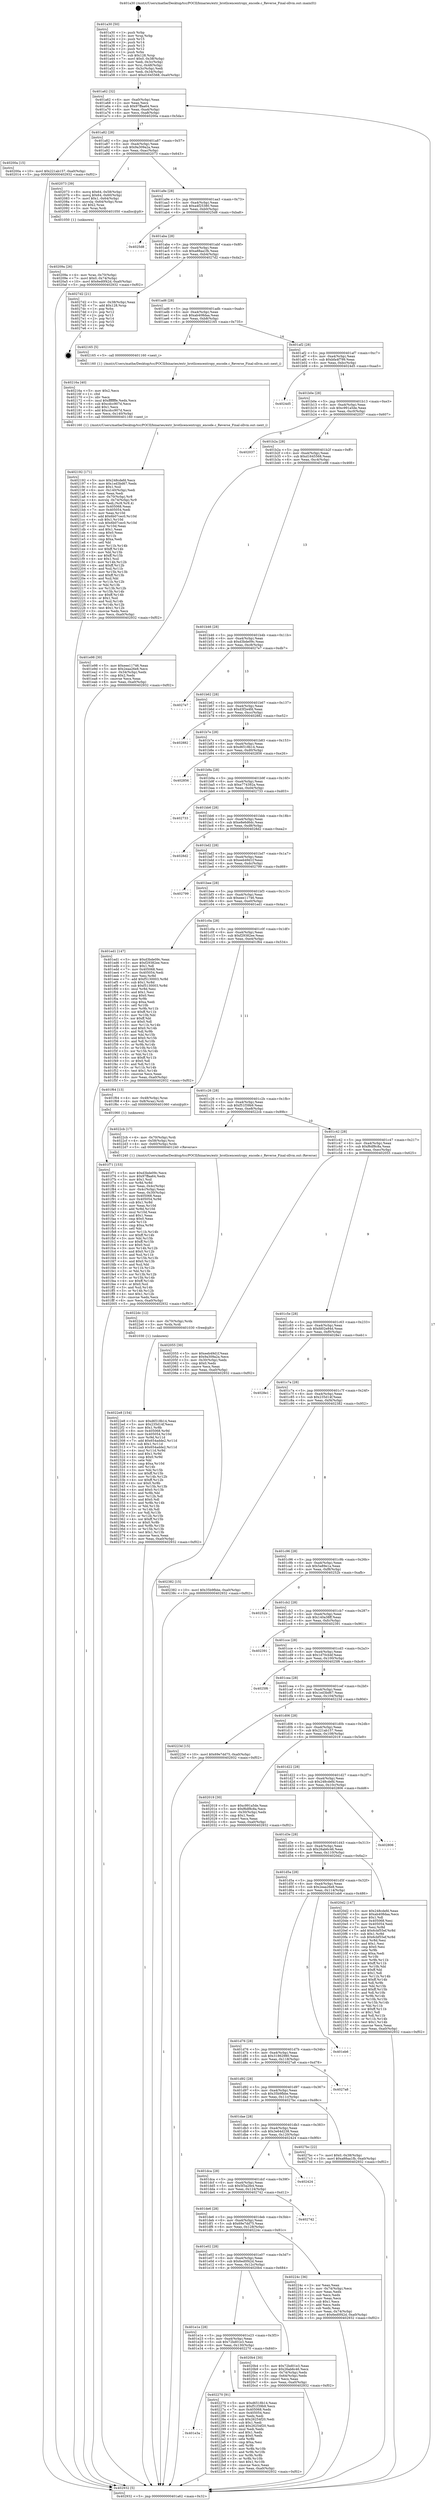 digraph "0x401a30" {
  label = "0x401a30 (/mnt/c/Users/mathe/Desktop/tcc/POCII/binaries/extr_brotlicencentropy_encode.c_Reverse_Final-ollvm.out::main(0))"
  labelloc = "t"
  node[shape=record]

  Entry [label="",width=0.3,height=0.3,shape=circle,fillcolor=black,style=filled]
  "0x401a62" [label="{
     0x401a62 [32]\l
     | [instrs]\l
     &nbsp;&nbsp;0x401a62 \<+6\>: mov -0xa0(%rbp),%eax\l
     &nbsp;&nbsp;0x401a68 \<+2\>: mov %eax,%ecx\l
     &nbsp;&nbsp;0x401a6a \<+6\>: sub $0x97ffaa64,%ecx\l
     &nbsp;&nbsp;0x401a70 \<+6\>: mov %eax,-0xa4(%rbp)\l
     &nbsp;&nbsp;0x401a76 \<+6\>: mov %ecx,-0xa8(%rbp)\l
     &nbsp;&nbsp;0x401a7c \<+6\>: je 000000000040200a \<main+0x5da\>\l
  }"]
  "0x40200a" [label="{
     0x40200a [15]\l
     | [instrs]\l
     &nbsp;&nbsp;0x40200a \<+10\>: movl $0x221ab157,-0xa0(%rbp)\l
     &nbsp;&nbsp;0x402014 \<+5\>: jmp 0000000000402932 \<main+0xf02\>\l
  }"]
  "0x401a82" [label="{
     0x401a82 [28]\l
     | [instrs]\l
     &nbsp;&nbsp;0x401a82 \<+5\>: jmp 0000000000401a87 \<main+0x57\>\l
     &nbsp;&nbsp;0x401a87 \<+6\>: mov -0xa4(%rbp),%eax\l
     &nbsp;&nbsp;0x401a8d \<+5\>: sub $0x9a309a2a,%eax\l
     &nbsp;&nbsp;0x401a92 \<+6\>: mov %eax,-0xac(%rbp)\l
     &nbsp;&nbsp;0x401a98 \<+6\>: je 0000000000402073 \<main+0x643\>\l
  }"]
  Exit [label="",width=0.3,height=0.3,shape=circle,fillcolor=black,style=filled,peripheries=2]
  "0x402073" [label="{
     0x402073 [39]\l
     | [instrs]\l
     &nbsp;&nbsp;0x402073 \<+8\>: movq $0x64,-0x58(%rbp)\l
     &nbsp;&nbsp;0x40207b \<+8\>: movq $0x64,-0x60(%rbp)\l
     &nbsp;&nbsp;0x402083 \<+7\>: movl $0x1,-0x64(%rbp)\l
     &nbsp;&nbsp;0x40208a \<+4\>: movslq -0x64(%rbp),%rax\l
     &nbsp;&nbsp;0x40208e \<+4\>: shl $0x2,%rax\l
     &nbsp;&nbsp;0x402092 \<+3\>: mov %rax,%rdi\l
     &nbsp;&nbsp;0x402095 \<+5\>: call 0000000000401050 \<malloc@plt\>\l
     | [calls]\l
     &nbsp;&nbsp;0x401050 \{1\} (unknown)\l
  }"]
  "0x401a9e" [label="{
     0x401a9e [28]\l
     | [instrs]\l
     &nbsp;&nbsp;0x401a9e \<+5\>: jmp 0000000000401aa3 \<main+0x73\>\l
     &nbsp;&nbsp;0x401aa3 \<+6\>: mov -0xa4(%rbp),%eax\l
     &nbsp;&nbsp;0x401aa9 \<+5\>: sub $0xa4f25380,%eax\l
     &nbsp;&nbsp;0x401aae \<+6\>: mov %eax,-0xb0(%rbp)\l
     &nbsp;&nbsp;0x401ab4 \<+6\>: je 00000000004025d8 \<main+0xba8\>\l
  }"]
  "0x4022e8" [label="{
     0x4022e8 [154]\l
     | [instrs]\l
     &nbsp;&nbsp;0x4022e8 \<+5\>: mov $0xd6518b14,%eax\l
     &nbsp;&nbsp;0x4022ed \<+5\>: mov $0x235d14f,%ecx\l
     &nbsp;&nbsp;0x4022f2 \<+3\>: mov $0x1,%r8b\l
     &nbsp;&nbsp;0x4022f5 \<+8\>: mov 0x405068,%r9d\l
     &nbsp;&nbsp;0x4022fd \<+8\>: mov 0x405054,%r10d\l
     &nbsp;&nbsp;0x402305 \<+3\>: mov %r9d,%r11d\l
     &nbsp;&nbsp;0x402308 \<+7\>: add $0x654adde2,%r11d\l
     &nbsp;&nbsp;0x40230f \<+4\>: sub $0x1,%r11d\l
     &nbsp;&nbsp;0x402313 \<+7\>: sub $0x654adde2,%r11d\l
     &nbsp;&nbsp;0x40231a \<+4\>: imul %r11d,%r9d\l
     &nbsp;&nbsp;0x40231e \<+4\>: and $0x1,%r9d\l
     &nbsp;&nbsp;0x402322 \<+4\>: cmp $0x0,%r9d\l
     &nbsp;&nbsp;0x402326 \<+3\>: sete %bl\l
     &nbsp;&nbsp;0x402329 \<+4\>: cmp $0xa,%r10d\l
     &nbsp;&nbsp;0x40232d \<+4\>: setl %r14b\l
     &nbsp;&nbsp;0x402331 \<+3\>: mov %bl,%r15b\l
     &nbsp;&nbsp;0x402334 \<+4\>: xor $0xff,%r15b\l
     &nbsp;&nbsp;0x402338 \<+3\>: mov %r14b,%r12b\l
     &nbsp;&nbsp;0x40233b \<+4\>: xor $0xff,%r12b\l
     &nbsp;&nbsp;0x40233f \<+4\>: xor $0x0,%r8b\l
     &nbsp;&nbsp;0x402343 \<+3\>: mov %r15b,%r13b\l
     &nbsp;&nbsp;0x402346 \<+4\>: and $0x0,%r13b\l
     &nbsp;&nbsp;0x40234a \<+3\>: and %r8b,%bl\l
     &nbsp;&nbsp;0x40234d \<+3\>: mov %r12b,%dl\l
     &nbsp;&nbsp;0x402350 \<+3\>: and $0x0,%dl\l
     &nbsp;&nbsp;0x402353 \<+3\>: and %r8b,%r14b\l
     &nbsp;&nbsp;0x402356 \<+3\>: or %bl,%r13b\l
     &nbsp;&nbsp;0x402359 \<+3\>: or %r14b,%dl\l
     &nbsp;&nbsp;0x40235c \<+3\>: xor %dl,%r13b\l
     &nbsp;&nbsp;0x40235f \<+3\>: or %r12b,%r15b\l
     &nbsp;&nbsp;0x402362 \<+4\>: xor $0xff,%r15b\l
     &nbsp;&nbsp;0x402366 \<+4\>: or $0x0,%r8b\l
     &nbsp;&nbsp;0x40236a \<+3\>: and %r8b,%r15b\l
     &nbsp;&nbsp;0x40236d \<+3\>: or %r15b,%r13b\l
     &nbsp;&nbsp;0x402370 \<+4\>: test $0x1,%r13b\l
     &nbsp;&nbsp;0x402374 \<+3\>: cmovne %ecx,%eax\l
     &nbsp;&nbsp;0x402377 \<+6\>: mov %eax,-0xa0(%rbp)\l
     &nbsp;&nbsp;0x40237d \<+5\>: jmp 0000000000402932 \<main+0xf02\>\l
  }"]
  "0x4025d8" [label="{
     0x4025d8\l
  }", style=dashed]
  "0x401aba" [label="{
     0x401aba [28]\l
     | [instrs]\l
     &nbsp;&nbsp;0x401aba \<+5\>: jmp 0000000000401abf \<main+0x8f\>\l
     &nbsp;&nbsp;0x401abf \<+6\>: mov -0xa4(%rbp),%eax\l
     &nbsp;&nbsp;0x401ac5 \<+5\>: sub $0xa88aa1fb,%eax\l
     &nbsp;&nbsp;0x401aca \<+6\>: mov %eax,-0xb4(%rbp)\l
     &nbsp;&nbsp;0x401ad0 \<+6\>: je 00000000004027d2 \<main+0xda2\>\l
  }"]
  "0x4022dc" [label="{
     0x4022dc [12]\l
     | [instrs]\l
     &nbsp;&nbsp;0x4022dc \<+4\>: mov -0x70(%rbp),%rdx\l
     &nbsp;&nbsp;0x4022e0 \<+3\>: mov %rdx,%rdi\l
     &nbsp;&nbsp;0x4022e3 \<+5\>: call 0000000000401030 \<free@plt\>\l
     | [calls]\l
     &nbsp;&nbsp;0x401030 \{1\} (unknown)\l
  }"]
  "0x4027d2" [label="{
     0x4027d2 [21]\l
     | [instrs]\l
     &nbsp;&nbsp;0x4027d2 \<+3\>: mov -0x38(%rbp),%eax\l
     &nbsp;&nbsp;0x4027d5 \<+7\>: add $0x128,%rsp\l
     &nbsp;&nbsp;0x4027dc \<+1\>: pop %rbx\l
     &nbsp;&nbsp;0x4027dd \<+2\>: pop %r12\l
     &nbsp;&nbsp;0x4027df \<+2\>: pop %r13\l
     &nbsp;&nbsp;0x4027e1 \<+2\>: pop %r14\l
     &nbsp;&nbsp;0x4027e3 \<+2\>: pop %r15\l
     &nbsp;&nbsp;0x4027e5 \<+1\>: pop %rbp\l
     &nbsp;&nbsp;0x4027e6 \<+1\>: ret\l
  }"]
  "0x401ad6" [label="{
     0x401ad6 [28]\l
     | [instrs]\l
     &nbsp;&nbsp;0x401ad6 \<+5\>: jmp 0000000000401adb \<main+0xab\>\l
     &nbsp;&nbsp;0x401adb \<+6\>: mov -0xa4(%rbp),%eax\l
     &nbsp;&nbsp;0x401ae1 \<+5\>: sub $0xab408daa,%eax\l
     &nbsp;&nbsp;0x401ae6 \<+6\>: mov %eax,-0xb8(%rbp)\l
     &nbsp;&nbsp;0x401aec \<+6\>: je 0000000000402165 \<main+0x735\>\l
  }"]
  "0x401e3a" [label="{
     0x401e3a\l
  }", style=dashed]
  "0x402165" [label="{
     0x402165 [5]\l
     | [instrs]\l
     &nbsp;&nbsp;0x402165 \<+5\>: call 0000000000401160 \<next_i\>\l
     | [calls]\l
     &nbsp;&nbsp;0x401160 \{1\} (/mnt/c/Users/mathe/Desktop/tcc/POCII/binaries/extr_brotlicencentropy_encode.c_Reverse_Final-ollvm.out::next_i)\l
  }"]
  "0x401af2" [label="{
     0x401af2 [28]\l
     | [instrs]\l
     &nbsp;&nbsp;0x401af2 \<+5\>: jmp 0000000000401af7 \<main+0xc7\>\l
     &nbsp;&nbsp;0x401af7 \<+6\>: mov -0xa4(%rbp),%eax\l
     &nbsp;&nbsp;0x401afd \<+5\>: sub $0xbfa4f799,%eax\l
     &nbsp;&nbsp;0x401b02 \<+6\>: mov %eax,-0xbc(%rbp)\l
     &nbsp;&nbsp;0x401b08 \<+6\>: je 00000000004024d5 \<main+0xaa5\>\l
  }"]
  "0x402270" [label="{
     0x402270 [91]\l
     | [instrs]\l
     &nbsp;&nbsp;0x402270 \<+5\>: mov $0xd6518b14,%eax\l
     &nbsp;&nbsp;0x402275 \<+5\>: mov $0xf51f39b9,%ecx\l
     &nbsp;&nbsp;0x40227a \<+7\>: mov 0x405068,%edx\l
     &nbsp;&nbsp;0x402281 \<+7\>: mov 0x405054,%esi\l
     &nbsp;&nbsp;0x402288 \<+2\>: mov %edx,%edi\l
     &nbsp;&nbsp;0x40228a \<+6\>: sub $0x26254f20,%edi\l
     &nbsp;&nbsp;0x402290 \<+3\>: sub $0x1,%edi\l
     &nbsp;&nbsp;0x402293 \<+6\>: add $0x26254f20,%edi\l
     &nbsp;&nbsp;0x402299 \<+3\>: imul %edi,%edx\l
     &nbsp;&nbsp;0x40229c \<+3\>: and $0x1,%edx\l
     &nbsp;&nbsp;0x40229f \<+3\>: cmp $0x0,%edx\l
     &nbsp;&nbsp;0x4022a2 \<+4\>: sete %r8b\l
     &nbsp;&nbsp;0x4022a6 \<+3\>: cmp $0xa,%esi\l
     &nbsp;&nbsp;0x4022a9 \<+4\>: setl %r9b\l
     &nbsp;&nbsp;0x4022ad \<+3\>: mov %r8b,%r10b\l
     &nbsp;&nbsp;0x4022b0 \<+3\>: and %r9b,%r10b\l
     &nbsp;&nbsp;0x4022b3 \<+3\>: xor %r9b,%r8b\l
     &nbsp;&nbsp;0x4022b6 \<+3\>: or %r8b,%r10b\l
     &nbsp;&nbsp;0x4022b9 \<+4\>: test $0x1,%r10b\l
     &nbsp;&nbsp;0x4022bd \<+3\>: cmovne %ecx,%eax\l
     &nbsp;&nbsp;0x4022c0 \<+6\>: mov %eax,-0xa0(%rbp)\l
     &nbsp;&nbsp;0x4022c6 \<+5\>: jmp 0000000000402932 \<main+0xf02\>\l
  }"]
  "0x4024d5" [label="{
     0x4024d5\l
  }", style=dashed]
  "0x401b0e" [label="{
     0x401b0e [28]\l
     | [instrs]\l
     &nbsp;&nbsp;0x401b0e \<+5\>: jmp 0000000000401b13 \<main+0xe3\>\l
     &nbsp;&nbsp;0x401b13 \<+6\>: mov -0xa4(%rbp),%eax\l
     &nbsp;&nbsp;0x401b19 \<+5\>: sub $0xc991a5de,%eax\l
     &nbsp;&nbsp;0x401b1e \<+6\>: mov %eax,-0xc0(%rbp)\l
     &nbsp;&nbsp;0x401b24 \<+6\>: je 0000000000402037 \<main+0x607\>\l
  }"]
  "0x402192" [label="{
     0x402192 [171]\l
     | [instrs]\l
     &nbsp;&nbsp;0x402192 \<+5\>: mov $0x248cdefd,%ecx\l
     &nbsp;&nbsp;0x402197 \<+5\>: mov $0x1ed3bd67,%edx\l
     &nbsp;&nbsp;0x40219c \<+3\>: mov $0x1,%sil\l
     &nbsp;&nbsp;0x40219f \<+6\>: mov -0x140(%rbp),%edi\l
     &nbsp;&nbsp;0x4021a5 \<+3\>: imul %eax,%edi\l
     &nbsp;&nbsp;0x4021a8 \<+4\>: mov -0x70(%rbp),%r8\l
     &nbsp;&nbsp;0x4021ac \<+4\>: movslq -0x74(%rbp),%r9\l
     &nbsp;&nbsp;0x4021b0 \<+4\>: mov %edi,(%r8,%r9,4)\l
     &nbsp;&nbsp;0x4021b4 \<+7\>: mov 0x405068,%eax\l
     &nbsp;&nbsp;0x4021bb \<+7\>: mov 0x405054,%edi\l
     &nbsp;&nbsp;0x4021c2 \<+3\>: mov %eax,%r10d\l
     &nbsp;&nbsp;0x4021c5 \<+7\>: add $0x6b07cec0,%r10d\l
     &nbsp;&nbsp;0x4021cc \<+4\>: sub $0x1,%r10d\l
     &nbsp;&nbsp;0x4021d0 \<+7\>: sub $0x6b07cec0,%r10d\l
     &nbsp;&nbsp;0x4021d7 \<+4\>: imul %r10d,%eax\l
     &nbsp;&nbsp;0x4021db \<+3\>: and $0x1,%eax\l
     &nbsp;&nbsp;0x4021de \<+3\>: cmp $0x0,%eax\l
     &nbsp;&nbsp;0x4021e1 \<+4\>: sete %r11b\l
     &nbsp;&nbsp;0x4021e5 \<+3\>: cmp $0xa,%edi\l
     &nbsp;&nbsp;0x4021e8 \<+3\>: setl %bl\l
     &nbsp;&nbsp;0x4021eb \<+3\>: mov %r11b,%r14b\l
     &nbsp;&nbsp;0x4021ee \<+4\>: xor $0xff,%r14b\l
     &nbsp;&nbsp;0x4021f2 \<+3\>: mov %bl,%r15b\l
     &nbsp;&nbsp;0x4021f5 \<+4\>: xor $0xff,%r15b\l
     &nbsp;&nbsp;0x4021f9 \<+4\>: xor $0x1,%sil\l
     &nbsp;&nbsp;0x4021fd \<+3\>: mov %r14b,%r12b\l
     &nbsp;&nbsp;0x402200 \<+4\>: and $0xff,%r12b\l
     &nbsp;&nbsp;0x402204 \<+3\>: and %sil,%r11b\l
     &nbsp;&nbsp;0x402207 \<+3\>: mov %r15b,%r13b\l
     &nbsp;&nbsp;0x40220a \<+4\>: and $0xff,%r13b\l
     &nbsp;&nbsp;0x40220e \<+3\>: and %sil,%bl\l
     &nbsp;&nbsp;0x402211 \<+3\>: or %r11b,%r12b\l
     &nbsp;&nbsp;0x402214 \<+3\>: or %bl,%r13b\l
     &nbsp;&nbsp;0x402217 \<+3\>: xor %r13b,%r12b\l
     &nbsp;&nbsp;0x40221a \<+3\>: or %r15b,%r14b\l
     &nbsp;&nbsp;0x40221d \<+4\>: xor $0xff,%r14b\l
     &nbsp;&nbsp;0x402221 \<+4\>: or $0x1,%sil\l
     &nbsp;&nbsp;0x402225 \<+3\>: and %sil,%r14b\l
     &nbsp;&nbsp;0x402228 \<+3\>: or %r14b,%r12b\l
     &nbsp;&nbsp;0x40222b \<+4\>: test $0x1,%r12b\l
     &nbsp;&nbsp;0x40222f \<+3\>: cmovne %edx,%ecx\l
     &nbsp;&nbsp;0x402232 \<+6\>: mov %ecx,-0xa0(%rbp)\l
     &nbsp;&nbsp;0x402238 \<+5\>: jmp 0000000000402932 \<main+0xf02\>\l
  }"]
  "0x402037" [label="{
     0x402037\l
  }", style=dashed]
  "0x401b2a" [label="{
     0x401b2a [28]\l
     | [instrs]\l
     &nbsp;&nbsp;0x401b2a \<+5\>: jmp 0000000000401b2f \<main+0xff\>\l
     &nbsp;&nbsp;0x401b2f \<+6\>: mov -0xa4(%rbp),%eax\l
     &nbsp;&nbsp;0x401b35 \<+5\>: sub $0xd1645568,%eax\l
     &nbsp;&nbsp;0x401b3a \<+6\>: mov %eax,-0xc4(%rbp)\l
     &nbsp;&nbsp;0x401b40 \<+6\>: je 0000000000401e98 \<main+0x468\>\l
  }"]
  "0x40216a" [label="{
     0x40216a [40]\l
     | [instrs]\l
     &nbsp;&nbsp;0x40216a \<+5\>: mov $0x2,%ecx\l
     &nbsp;&nbsp;0x40216f \<+1\>: cltd\l
     &nbsp;&nbsp;0x402170 \<+2\>: idiv %ecx\l
     &nbsp;&nbsp;0x402172 \<+6\>: imul $0xfffffffe,%edx,%ecx\l
     &nbsp;&nbsp;0x402178 \<+6\>: sub $0xcdcc907d,%ecx\l
     &nbsp;&nbsp;0x40217e \<+3\>: add $0x1,%ecx\l
     &nbsp;&nbsp;0x402181 \<+6\>: add $0xcdcc907d,%ecx\l
     &nbsp;&nbsp;0x402187 \<+6\>: mov %ecx,-0x140(%rbp)\l
     &nbsp;&nbsp;0x40218d \<+5\>: call 0000000000401160 \<next_i\>\l
     | [calls]\l
     &nbsp;&nbsp;0x401160 \{1\} (/mnt/c/Users/mathe/Desktop/tcc/POCII/binaries/extr_brotlicencentropy_encode.c_Reverse_Final-ollvm.out::next_i)\l
  }"]
  "0x401e98" [label="{
     0x401e98 [30]\l
     | [instrs]\l
     &nbsp;&nbsp;0x401e98 \<+5\>: mov $0xeee11746,%eax\l
     &nbsp;&nbsp;0x401e9d \<+5\>: mov $0x2eaa26e8,%ecx\l
     &nbsp;&nbsp;0x401ea2 \<+3\>: mov -0x34(%rbp),%edx\l
     &nbsp;&nbsp;0x401ea5 \<+3\>: cmp $0x2,%edx\l
     &nbsp;&nbsp;0x401ea8 \<+3\>: cmovne %ecx,%eax\l
     &nbsp;&nbsp;0x401eab \<+6\>: mov %eax,-0xa0(%rbp)\l
     &nbsp;&nbsp;0x401eb1 \<+5\>: jmp 0000000000402932 \<main+0xf02\>\l
  }"]
  "0x401b46" [label="{
     0x401b46 [28]\l
     | [instrs]\l
     &nbsp;&nbsp;0x401b46 \<+5\>: jmp 0000000000401b4b \<main+0x11b\>\l
     &nbsp;&nbsp;0x401b4b \<+6\>: mov -0xa4(%rbp),%eax\l
     &nbsp;&nbsp;0x401b51 \<+5\>: sub $0xd3bde09c,%eax\l
     &nbsp;&nbsp;0x401b56 \<+6\>: mov %eax,-0xc8(%rbp)\l
     &nbsp;&nbsp;0x401b5c \<+6\>: je 00000000004027e7 \<main+0xdb7\>\l
  }"]
  "0x402932" [label="{
     0x402932 [5]\l
     | [instrs]\l
     &nbsp;&nbsp;0x402932 \<+5\>: jmp 0000000000401a62 \<main+0x32\>\l
  }"]
  "0x401a30" [label="{
     0x401a30 [50]\l
     | [instrs]\l
     &nbsp;&nbsp;0x401a30 \<+1\>: push %rbp\l
     &nbsp;&nbsp;0x401a31 \<+3\>: mov %rsp,%rbp\l
     &nbsp;&nbsp;0x401a34 \<+2\>: push %r15\l
     &nbsp;&nbsp;0x401a36 \<+2\>: push %r14\l
     &nbsp;&nbsp;0x401a38 \<+2\>: push %r13\l
     &nbsp;&nbsp;0x401a3a \<+2\>: push %r12\l
     &nbsp;&nbsp;0x401a3c \<+1\>: push %rbx\l
     &nbsp;&nbsp;0x401a3d \<+7\>: sub $0x128,%rsp\l
     &nbsp;&nbsp;0x401a44 \<+7\>: movl $0x0,-0x38(%rbp)\l
     &nbsp;&nbsp;0x401a4b \<+3\>: mov %edi,-0x3c(%rbp)\l
     &nbsp;&nbsp;0x401a4e \<+4\>: mov %rsi,-0x48(%rbp)\l
     &nbsp;&nbsp;0x401a52 \<+3\>: mov -0x3c(%rbp),%edi\l
     &nbsp;&nbsp;0x401a55 \<+3\>: mov %edi,-0x34(%rbp)\l
     &nbsp;&nbsp;0x401a58 \<+10\>: movl $0xd1645568,-0xa0(%rbp)\l
  }"]
  "0x401e1e" [label="{
     0x401e1e [28]\l
     | [instrs]\l
     &nbsp;&nbsp;0x401e1e \<+5\>: jmp 0000000000401e23 \<main+0x3f3\>\l
     &nbsp;&nbsp;0x401e23 \<+6\>: mov -0xa4(%rbp),%eax\l
     &nbsp;&nbsp;0x401e29 \<+5\>: sub $0x72bd01e3,%eax\l
     &nbsp;&nbsp;0x401e2e \<+6\>: mov %eax,-0x130(%rbp)\l
     &nbsp;&nbsp;0x401e34 \<+6\>: je 0000000000402270 \<main+0x840\>\l
  }"]
  "0x4027e7" [label="{
     0x4027e7\l
  }", style=dashed]
  "0x401b62" [label="{
     0x401b62 [28]\l
     | [instrs]\l
     &nbsp;&nbsp;0x401b62 \<+5\>: jmp 0000000000401b67 \<main+0x137\>\l
     &nbsp;&nbsp;0x401b67 \<+6\>: mov -0xa4(%rbp),%eax\l
     &nbsp;&nbsp;0x401b6d \<+5\>: sub $0xd3f2e4fd,%eax\l
     &nbsp;&nbsp;0x401b72 \<+6\>: mov %eax,-0xcc(%rbp)\l
     &nbsp;&nbsp;0x401b78 \<+6\>: je 0000000000402882 \<main+0xe52\>\l
  }"]
  "0x4020b4" [label="{
     0x4020b4 [30]\l
     | [instrs]\l
     &nbsp;&nbsp;0x4020b4 \<+5\>: mov $0x72bd01e3,%eax\l
     &nbsp;&nbsp;0x4020b9 \<+5\>: mov $0x26ab6c46,%ecx\l
     &nbsp;&nbsp;0x4020be \<+3\>: mov -0x74(%rbp),%edx\l
     &nbsp;&nbsp;0x4020c1 \<+3\>: cmp -0x64(%rbp),%edx\l
     &nbsp;&nbsp;0x4020c4 \<+3\>: cmovl %ecx,%eax\l
     &nbsp;&nbsp;0x4020c7 \<+6\>: mov %eax,-0xa0(%rbp)\l
     &nbsp;&nbsp;0x4020cd \<+5\>: jmp 0000000000402932 \<main+0xf02\>\l
  }"]
  "0x402882" [label="{
     0x402882\l
  }", style=dashed]
  "0x401b7e" [label="{
     0x401b7e [28]\l
     | [instrs]\l
     &nbsp;&nbsp;0x401b7e \<+5\>: jmp 0000000000401b83 \<main+0x153\>\l
     &nbsp;&nbsp;0x401b83 \<+6\>: mov -0xa4(%rbp),%eax\l
     &nbsp;&nbsp;0x401b89 \<+5\>: sub $0xd6518b14,%eax\l
     &nbsp;&nbsp;0x401b8e \<+6\>: mov %eax,-0xd0(%rbp)\l
     &nbsp;&nbsp;0x401b94 \<+6\>: je 0000000000402856 \<main+0xe26\>\l
  }"]
  "0x401e02" [label="{
     0x401e02 [28]\l
     | [instrs]\l
     &nbsp;&nbsp;0x401e02 \<+5\>: jmp 0000000000401e07 \<main+0x3d7\>\l
     &nbsp;&nbsp;0x401e07 \<+6\>: mov -0xa4(%rbp),%eax\l
     &nbsp;&nbsp;0x401e0d \<+5\>: sub $0x6ed0f42d,%eax\l
     &nbsp;&nbsp;0x401e12 \<+6\>: mov %eax,-0x12c(%rbp)\l
     &nbsp;&nbsp;0x401e18 \<+6\>: je 00000000004020b4 \<main+0x684\>\l
  }"]
  "0x402856" [label="{
     0x402856\l
  }", style=dashed]
  "0x401b9a" [label="{
     0x401b9a [28]\l
     | [instrs]\l
     &nbsp;&nbsp;0x401b9a \<+5\>: jmp 0000000000401b9f \<main+0x16f\>\l
     &nbsp;&nbsp;0x401b9f \<+6\>: mov -0xa4(%rbp),%eax\l
     &nbsp;&nbsp;0x401ba5 \<+5\>: sub $0xe774392a,%eax\l
     &nbsp;&nbsp;0x401baa \<+6\>: mov %eax,-0xd4(%rbp)\l
     &nbsp;&nbsp;0x401bb0 \<+6\>: je 0000000000402733 \<main+0xd03\>\l
  }"]
  "0x40224c" [label="{
     0x40224c [36]\l
     | [instrs]\l
     &nbsp;&nbsp;0x40224c \<+2\>: xor %eax,%eax\l
     &nbsp;&nbsp;0x40224e \<+3\>: mov -0x74(%rbp),%ecx\l
     &nbsp;&nbsp;0x402251 \<+2\>: mov %eax,%edx\l
     &nbsp;&nbsp;0x402253 \<+2\>: sub %ecx,%edx\l
     &nbsp;&nbsp;0x402255 \<+2\>: mov %eax,%ecx\l
     &nbsp;&nbsp;0x402257 \<+3\>: sub $0x1,%ecx\l
     &nbsp;&nbsp;0x40225a \<+2\>: add %ecx,%edx\l
     &nbsp;&nbsp;0x40225c \<+2\>: sub %edx,%eax\l
     &nbsp;&nbsp;0x40225e \<+3\>: mov %eax,-0x74(%rbp)\l
     &nbsp;&nbsp;0x402261 \<+10\>: movl $0x6ed0f42d,-0xa0(%rbp)\l
     &nbsp;&nbsp;0x40226b \<+5\>: jmp 0000000000402932 \<main+0xf02\>\l
  }"]
  "0x402733" [label="{
     0x402733\l
  }", style=dashed]
  "0x401bb6" [label="{
     0x401bb6 [28]\l
     | [instrs]\l
     &nbsp;&nbsp;0x401bb6 \<+5\>: jmp 0000000000401bbb \<main+0x18b\>\l
     &nbsp;&nbsp;0x401bbb \<+6\>: mov -0xa4(%rbp),%eax\l
     &nbsp;&nbsp;0x401bc1 \<+5\>: sub $0xe8e6d6dc,%eax\l
     &nbsp;&nbsp;0x401bc6 \<+6\>: mov %eax,-0xd8(%rbp)\l
     &nbsp;&nbsp;0x401bcc \<+6\>: je 00000000004028d2 \<main+0xea2\>\l
  }"]
  "0x401de6" [label="{
     0x401de6 [28]\l
     | [instrs]\l
     &nbsp;&nbsp;0x401de6 \<+5\>: jmp 0000000000401deb \<main+0x3bb\>\l
     &nbsp;&nbsp;0x401deb \<+6\>: mov -0xa4(%rbp),%eax\l
     &nbsp;&nbsp;0x401df1 \<+5\>: sub $0x69e7dd75,%eax\l
     &nbsp;&nbsp;0x401df6 \<+6\>: mov %eax,-0x128(%rbp)\l
     &nbsp;&nbsp;0x401dfc \<+6\>: je 000000000040224c \<main+0x81c\>\l
  }"]
  "0x4028d2" [label="{
     0x4028d2\l
  }", style=dashed]
  "0x401bd2" [label="{
     0x401bd2 [28]\l
     | [instrs]\l
     &nbsp;&nbsp;0x401bd2 \<+5\>: jmp 0000000000401bd7 \<main+0x1a7\>\l
     &nbsp;&nbsp;0x401bd7 \<+6\>: mov -0xa4(%rbp),%eax\l
     &nbsp;&nbsp;0x401bdd \<+5\>: sub $0xeeb49d1f,%eax\l
     &nbsp;&nbsp;0x401be2 \<+6\>: mov %eax,-0xdc(%rbp)\l
     &nbsp;&nbsp;0x401be8 \<+6\>: je 0000000000402799 \<main+0xd69\>\l
  }"]
  "0x402742" [label="{
     0x402742\l
  }", style=dashed]
  "0x402799" [label="{
     0x402799\l
  }", style=dashed]
  "0x401bee" [label="{
     0x401bee [28]\l
     | [instrs]\l
     &nbsp;&nbsp;0x401bee \<+5\>: jmp 0000000000401bf3 \<main+0x1c3\>\l
     &nbsp;&nbsp;0x401bf3 \<+6\>: mov -0xa4(%rbp),%eax\l
     &nbsp;&nbsp;0x401bf9 \<+5\>: sub $0xeee11746,%eax\l
     &nbsp;&nbsp;0x401bfe \<+6\>: mov %eax,-0xe0(%rbp)\l
     &nbsp;&nbsp;0x401c04 \<+6\>: je 0000000000401ed1 \<main+0x4a1\>\l
  }"]
  "0x401dca" [label="{
     0x401dca [28]\l
     | [instrs]\l
     &nbsp;&nbsp;0x401dca \<+5\>: jmp 0000000000401dcf \<main+0x39f\>\l
     &nbsp;&nbsp;0x401dcf \<+6\>: mov -0xa4(%rbp),%eax\l
     &nbsp;&nbsp;0x401dd5 \<+5\>: sub $0x5f3a2fe4,%eax\l
     &nbsp;&nbsp;0x401dda \<+6\>: mov %eax,-0x124(%rbp)\l
     &nbsp;&nbsp;0x401de0 \<+6\>: je 0000000000402742 \<main+0xd12\>\l
  }"]
  "0x401ed1" [label="{
     0x401ed1 [147]\l
     | [instrs]\l
     &nbsp;&nbsp;0x401ed1 \<+5\>: mov $0xd3bde09c,%eax\l
     &nbsp;&nbsp;0x401ed6 \<+5\>: mov $0xf29382ee,%ecx\l
     &nbsp;&nbsp;0x401edb \<+2\>: mov $0x1,%dl\l
     &nbsp;&nbsp;0x401edd \<+7\>: mov 0x405068,%esi\l
     &nbsp;&nbsp;0x401ee4 \<+7\>: mov 0x405054,%edi\l
     &nbsp;&nbsp;0x401eeb \<+3\>: mov %esi,%r8d\l
     &nbsp;&nbsp;0x401eee \<+7\>: add $0xf5130003,%r8d\l
     &nbsp;&nbsp;0x401ef5 \<+4\>: sub $0x1,%r8d\l
     &nbsp;&nbsp;0x401ef9 \<+7\>: sub $0xf5130003,%r8d\l
     &nbsp;&nbsp;0x401f00 \<+4\>: imul %r8d,%esi\l
     &nbsp;&nbsp;0x401f04 \<+3\>: and $0x1,%esi\l
     &nbsp;&nbsp;0x401f07 \<+3\>: cmp $0x0,%esi\l
     &nbsp;&nbsp;0x401f0a \<+4\>: sete %r9b\l
     &nbsp;&nbsp;0x401f0e \<+3\>: cmp $0xa,%edi\l
     &nbsp;&nbsp;0x401f11 \<+4\>: setl %r10b\l
     &nbsp;&nbsp;0x401f15 \<+3\>: mov %r9b,%r11b\l
     &nbsp;&nbsp;0x401f18 \<+4\>: xor $0xff,%r11b\l
     &nbsp;&nbsp;0x401f1c \<+3\>: mov %r10b,%bl\l
     &nbsp;&nbsp;0x401f1f \<+3\>: xor $0xff,%bl\l
     &nbsp;&nbsp;0x401f22 \<+3\>: xor $0x0,%dl\l
     &nbsp;&nbsp;0x401f25 \<+3\>: mov %r11b,%r14b\l
     &nbsp;&nbsp;0x401f28 \<+4\>: and $0x0,%r14b\l
     &nbsp;&nbsp;0x401f2c \<+3\>: and %dl,%r9b\l
     &nbsp;&nbsp;0x401f2f \<+3\>: mov %bl,%r15b\l
     &nbsp;&nbsp;0x401f32 \<+4\>: and $0x0,%r15b\l
     &nbsp;&nbsp;0x401f36 \<+3\>: and %dl,%r10b\l
     &nbsp;&nbsp;0x401f39 \<+3\>: or %r9b,%r14b\l
     &nbsp;&nbsp;0x401f3c \<+3\>: or %r10b,%r15b\l
     &nbsp;&nbsp;0x401f3f \<+3\>: xor %r15b,%r14b\l
     &nbsp;&nbsp;0x401f42 \<+3\>: or %bl,%r11b\l
     &nbsp;&nbsp;0x401f45 \<+4\>: xor $0xff,%r11b\l
     &nbsp;&nbsp;0x401f49 \<+3\>: or $0x0,%dl\l
     &nbsp;&nbsp;0x401f4c \<+3\>: and %dl,%r11b\l
     &nbsp;&nbsp;0x401f4f \<+3\>: or %r11b,%r14b\l
     &nbsp;&nbsp;0x401f52 \<+4\>: test $0x1,%r14b\l
     &nbsp;&nbsp;0x401f56 \<+3\>: cmovne %ecx,%eax\l
     &nbsp;&nbsp;0x401f59 \<+6\>: mov %eax,-0xa0(%rbp)\l
     &nbsp;&nbsp;0x401f5f \<+5\>: jmp 0000000000402932 \<main+0xf02\>\l
  }"]
  "0x401c0a" [label="{
     0x401c0a [28]\l
     | [instrs]\l
     &nbsp;&nbsp;0x401c0a \<+5\>: jmp 0000000000401c0f \<main+0x1df\>\l
     &nbsp;&nbsp;0x401c0f \<+6\>: mov -0xa4(%rbp),%eax\l
     &nbsp;&nbsp;0x401c15 \<+5\>: sub $0xf29382ee,%eax\l
     &nbsp;&nbsp;0x401c1a \<+6\>: mov %eax,-0xe4(%rbp)\l
     &nbsp;&nbsp;0x401c20 \<+6\>: je 0000000000401f64 \<main+0x534\>\l
  }"]
  "0x402424" [label="{
     0x402424\l
  }", style=dashed]
  "0x401f64" [label="{
     0x401f64 [13]\l
     | [instrs]\l
     &nbsp;&nbsp;0x401f64 \<+4\>: mov -0x48(%rbp),%rax\l
     &nbsp;&nbsp;0x401f68 \<+4\>: mov 0x8(%rax),%rdi\l
     &nbsp;&nbsp;0x401f6c \<+5\>: call 0000000000401060 \<atoi@plt\>\l
     | [calls]\l
     &nbsp;&nbsp;0x401060 \{1\} (unknown)\l
  }"]
  "0x401c26" [label="{
     0x401c26 [28]\l
     | [instrs]\l
     &nbsp;&nbsp;0x401c26 \<+5\>: jmp 0000000000401c2b \<main+0x1fb\>\l
     &nbsp;&nbsp;0x401c2b \<+6\>: mov -0xa4(%rbp),%eax\l
     &nbsp;&nbsp;0x401c31 \<+5\>: sub $0xf51f39b9,%eax\l
     &nbsp;&nbsp;0x401c36 \<+6\>: mov %eax,-0xe8(%rbp)\l
     &nbsp;&nbsp;0x401c3c \<+6\>: je 00000000004022cb \<main+0x89b\>\l
  }"]
  "0x401f71" [label="{
     0x401f71 [153]\l
     | [instrs]\l
     &nbsp;&nbsp;0x401f71 \<+5\>: mov $0xd3bde09c,%ecx\l
     &nbsp;&nbsp;0x401f76 \<+5\>: mov $0x97ffaa64,%edx\l
     &nbsp;&nbsp;0x401f7b \<+3\>: mov $0x1,%sil\l
     &nbsp;&nbsp;0x401f7e \<+3\>: xor %r8d,%r8d\l
     &nbsp;&nbsp;0x401f81 \<+3\>: mov %eax,-0x4c(%rbp)\l
     &nbsp;&nbsp;0x401f84 \<+3\>: mov -0x4c(%rbp),%eax\l
     &nbsp;&nbsp;0x401f87 \<+3\>: mov %eax,-0x30(%rbp)\l
     &nbsp;&nbsp;0x401f8a \<+7\>: mov 0x405068,%eax\l
     &nbsp;&nbsp;0x401f91 \<+8\>: mov 0x405054,%r9d\l
     &nbsp;&nbsp;0x401f99 \<+4\>: sub $0x1,%r8d\l
     &nbsp;&nbsp;0x401f9d \<+3\>: mov %eax,%r10d\l
     &nbsp;&nbsp;0x401fa0 \<+3\>: add %r8d,%r10d\l
     &nbsp;&nbsp;0x401fa3 \<+4\>: imul %r10d,%eax\l
     &nbsp;&nbsp;0x401fa7 \<+3\>: and $0x1,%eax\l
     &nbsp;&nbsp;0x401faa \<+3\>: cmp $0x0,%eax\l
     &nbsp;&nbsp;0x401fad \<+4\>: sete %r11b\l
     &nbsp;&nbsp;0x401fb1 \<+4\>: cmp $0xa,%r9d\l
     &nbsp;&nbsp;0x401fb5 \<+3\>: setl %bl\l
     &nbsp;&nbsp;0x401fb8 \<+3\>: mov %r11b,%r14b\l
     &nbsp;&nbsp;0x401fbb \<+4\>: xor $0xff,%r14b\l
     &nbsp;&nbsp;0x401fbf \<+3\>: mov %bl,%r15b\l
     &nbsp;&nbsp;0x401fc2 \<+4\>: xor $0xff,%r15b\l
     &nbsp;&nbsp;0x401fc6 \<+4\>: xor $0x0,%sil\l
     &nbsp;&nbsp;0x401fca \<+3\>: mov %r14b,%r12b\l
     &nbsp;&nbsp;0x401fcd \<+4\>: and $0x0,%r12b\l
     &nbsp;&nbsp;0x401fd1 \<+3\>: and %sil,%r11b\l
     &nbsp;&nbsp;0x401fd4 \<+3\>: mov %r15b,%r13b\l
     &nbsp;&nbsp;0x401fd7 \<+4\>: and $0x0,%r13b\l
     &nbsp;&nbsp;0x401fdb \<+3\>: and %sil,%bl\l
     &nbsp;&nbsp;0x401fde \<+3\>: or %r11b,%r12b\l
     &nbsp;&nbsp;0x401fe1 \<+3\>: or %bl,%r13b\l
     &nbsp;&nbsp;0x401fe4 \<+3\>: xor %r13b,%r12b\l
     &nbsp;&nbsp;0x401fe7 \<+3\>: or %r15b,%r14b\l
     &nbsp;&nbsp;0x401fea \<+4\>: xor $0xff,%r14b\l
     &nbsp;&nbsp;0x401fee \<+4\>: or $0x0,%sil\l
     &nbsp;&nbsp;0x401ff2 \<+3\>: and %sil,%r14b\l
     &nbsp;&nbsp;0x401ff5 \<+3\>: or %r14b,%r12b\l
     &nbsp;&nbsp;0x401ff8 \<+4\>: test $0x1,%r12b\l
     &nbsp;&nbsp;0x401ffc \<+3\>: cmovne %edx,%ecx\l
     &nbsp;&nbsp;0x401fff \<+6\>: mov %ecx,-0xa0(%rbp)\l
     &nbsp;&nbsp;0x402005 \<+5\>: jmp 0000000000402932 \<main+0xf02\>\l
  }"]
  "0x401dae" [label="{
     0x401dae [28]\l
     | [instrs]\l
     &nbsp;&nbsp;0x401dae \<+5\>: jmp 0000000000401db3 \<main+0x383\>\l
     &nbsp;&nbsp;0x401db3 \<+6\>: mov -0xa4(%rbp),%eax\l
     &nbsp;&nbsp;0x401db9 \<+5\>: sub $0x3e64d238,%eax\l
     &nbsp;&nbsp;0x401dbe \<+6\>: mov %eax,-0x120(%rbp)\l
     &nbsp;&nbsp;0x401dc4 \<+6\>: je 0000000000402424 \<main+0x9f4\>\l
  }"]
  "0x4022cb" [label="{
     0x4022cb [17]\l
     | [instrs]\l
     &nbsp;&nbsp;0x4022cb \<+4\>: mov -0x70(%rbp),%rdi\l
     &nbsp;&nbsp;0x4022cf \<+4\>: mov -0x58(%rbp),%rsi\l
     &nbsp;&nbsp;0x4022d3 \<+4\>: mov -0x60(%rbp),%rdx\l
     &nbsp;&nbsp;0x4022d7 \<+5\>: call 0000000000401240 \<Reverse\>\l
     | [calls]\l
     &nbsp;&nbsp;0x401240 \{1\} (/mnt/c/Users/mathe/Desktop/tcc/POCII/binaries/extr_brotlicencentropy_encode.c_Reverse_Final-ollvm.out::Reverse)\l
  }"]
  "0x401c42" [label="{
     0x401c42 [28]\l
     | [instrs]\l
     &nbsp;&nbsp;0x401c42 \<+5\>: jmp 0000000000401c47 \<main+0x217\>\l
     &nbsp;&nbsp;0x401c47 \<+6\>: mov -0xa4(%rbp),%eax\l
     &nbsp;&nbsp;0x401c4d \<+5\>: sub $0xf6df8c8a,%eax\l
     &nbsp;&nbsp;0x401c52 \<+6\>: mov %eax,-0xec(%rbp)\l
     &nbsp;&nbsp;0x401c58 \<+6\>: je 0000000000402055 \<main+0x625\>\l
  }"]
  "0x4027bc" [label="{
     0x4027bc [22]\l
     | [instrs]\l
     &nbsp;&nbsp;0x4027bc \<+7\>: movl $0x0,-0x38(%rbp)\l
     &nbsp;&nbsp;0x4027c3 \<+10\>: movl $0xa88aa1fb,-0xa0(%rbp)\l
     &nbsp;&nbsp;0x4027cd \<+5\>: jmp 0000000000402932 \<main+0xf02\>\l
  }"]
  "0x402055" [label="{
     0x402055 [30]\l
     | [instrs]\l
     &nbsp;&nbsp;0x402055 \<+5\>: mov $0xeeb49d1f,%eax\l
     &nbsp;&nbsp;0x40205a \<+5\>: mov $0x9a309a2a,%ecx\l
     &nbsp;&nbsp;0x40205f \<+3\>: mov -0x30(%rbp),%edx\l
     &nbsp;&nbsp;0x402062 \<+3\>: cmp $0x0,%edx\l
     &nbsp;&nbsp;0x402065 \<+3\>: cmove %ecx,%eax\l
     &nbsp;&nbsp;0x402068 \<+6\>: mov %eax,-0xa0(%rbp)\l
     &nbsp;&nbsp;0x40206e \<+5\>: jmp 0000000000402932 \<main+0xf02\>\l
  }"]
  "0x401c5e" [label="{
     0x401c5e [28]\l
     | [instrs]\l
     &nbsp;&nbsp;0x401c5e \<+5\>: jmp 0000000000401c63 \<main+0x233\>\l
     &nbsp;&nbsp;0x401c63 \<+6\>: mov -0xa4(%rbp),%eax\l
     &nbsp;&nbsp;0x401c69 \<+5\>: sub $0xfd02e84d,%eax\l
     &nbsp;&nbsp;0x401c6e \<+6\>: mov %eax,-0xf0(%rbp)\l
     &nbsp;&nbsp;0x401c74 \<+6\>: je 00000000004028e1 \<main+0xeb1\>\l
  }"]
  "0x401d92" [label="{
     0x401d92 [28]\l
     | [instrs]\l
     &nbsp;&nbsp;0x401d92 \<+5\>: jmp 0000000000401d97 \<main+0x367\>\l
     &nbsp;&nbsp;0x401d97 \<+6\>: mov -0xa4(%rbp),%eax\l
     &nbsp;&nbsp;0x401d9d \<+5\>: sub $0x35b9fbbe,%eax\l
     &nbsp;&nbsp;0x401da2 \<+6\>: mov %eax,-0x11c(%rbp)\l
     &nbsp;&nbsp;0x401da8 \<+6\>: je 00000000004027bc \<main+0xd8c\>\l
  }"]
  "0x4028e1" [label="{
     0x4028e1\l
  }", style=dashed]
  "0x401c7a" [label="{
     0x401c7a [28]\l
     | [instrs]\l
     &nbsp;&nbsp;0x401c7a \<+5\>: jmp 0000000000401c7f \<main+0x24f\>\l
     &nbsp;&nbsp;0x401c7f \<+6\>: mov -0xa4(%rbp),%eax\l
     &nbsp;&nbsp;0x401c85 \<+5\>: sub $0x235d14f,%eax\l
     &nbsp;&nbsp;0x401c8a \<+6\>: mov %eax,-0xf4(%rbp)\l
     &nbsp;&nbsp;0x401c90 \<+6\>: je 0000000000402382 \<main+0x952\>\l
  }"]
  "0x4027a8" [label="{
     0x4027a8\l
  }", style=dashed]
  "0x402382" [label="{
     0x402382 [15]\l
     | [instrs]\l
     &nbsp;&nbsp;0x402382 \<+10\>: movl $0x35b9fbbe,-0xa0(%rbp)\l
     &nbsp;&nbsp;0x40238c \<+5\>: jmp 0000000000402932 \<main+0xf02\>\l
  }"]
  "0x401c96" [label="{
     0x401c96 [28]\l
     | [instrs]\l
     &nbsp;&nbsp;0x401c96 \<+5\>: jmp 0000000000401c9b \<main+0x26b\>\l
     &nbsp;&nbsp;0x401c9b \<+6\>: mov -0xa4(%rbp),%eax\l
     &nbsp;&nbsp;0x401ca1 \<+5\>: sub $0x5a89e1a,%eax\l
     &nbsp;&nbsp;0x401ca6 \<+6\>: mov %eax,-0xf8(%rbp)\l
     &nbsp;&nbsp;0x401cac \<+6\>: je 000000000040252b \<main+0xafb\>\l
  }"]
  "0x401d76" [label="{
     0x401d76 [28]\l
     | [instrs]\l
     &nbsp;&nbsp;0x401d76 \<+5\>: jmp 0000000000401d7b \<main+0x34b\>\l
     &nbsp;&nbsp;0x401d7b \<+6\>: mov -0xa4(%rbp),%eax\l
     &nbsp;&nbsp;0x401d81 \<+5\>: sub $0x31862980,%eax\l
     &nbsp;&nbsp;0x401d86 \<+6\>: mov %eax,-0x118(%rbp)\l
     &nbsp;&nbsp;0x401d8c \<+6\>: je 00000000004027a8 \<main+0xd78\>\l
  }"]
  "0x40252b" [label="{
     0x40252b\l
  }", style=dashed]
  "0x401cb2" [label="{
     0x401cb2 [28]\l
     | [instrs]\l
     &nbsp;&nbsp;0x401cb2 \<+5\>: jmp 0000000000401cb7 \<main+0x287\>\l
     &nbsp;&nbsp;0x401cb7 \<+6\>: mov -0xa4(%rbp),%eax\l
     &nbsp;&nbsp;0x401cbd \<+5\>: sub $0x140a38ff,%eax\l
     &nbsp;&nbsp;0x401cc2 \<+6\>: mov %eax,-0xfc(%rbp)\l
     &nbsp;&nbsp;0x401cc8 \<+6\>: je 0000000000402391 \<main+0x961\>\l
  }"]
  "0x401eb6" [label="{
     0x401eb6\l
  }", style=dashed]
  "0x402391" [label="{
     0x402391\l
  }", style=dashed]
  "0x401cce" [label="{
     0x401cce [28]\l
     | [instrs]\l
     &nbsp;&nbsp;0x401cce \<+5\>: jmp 0000000000401cd3 \<main+0x2a3\>\l
     &nbsp;&nbsp;0x401cd3 \<+6\>: mov -0xa4(%rbp),%eax\l
     &nbsp;&nbsp;0x401cd9 \<+5\>: sub $0x1d70cb4f,%eax\l
     &nbsp;&nbsp;0x401cde \<+6\>: mov %eax,-0x100(%rbp)\l
     &nbsp;&nbsp;0x401ce4 \<+6\>: je 00000000004025f6 \<main+0xbc6\>\l
  }"]
  "0x401d5a" [label="{
     0x401d5a [28]\l
     | [instrs]\l
     &nbsp;&nbsp;0x401d5a \<+5\>: jmp 0000000000401d5f \<main+0x32f\>\l
     &nbsp;&nbsp;0x401d5f \<+6\>: mov -0xa4(%rbp),%eax\l
     &nbsp;&nbsp;0x401d65 \<+5\>: sub $0x2eaa26e8,%eax\l
     &nbsp;&nbsp;0x401d6a \<+6\>: mov %eax,-0x114(%rbp)\l
     &nbsp;&nbsp;0x401d70 \<+6\>: je 0000000000401eb6 \<main+0x486\>\l
  }"]
  "0x4025f6" [label="{
     0x4025f6\l
  }", style=dashed]
  "0x401cea" [label="{
     0x401cea [28]\l
     | [instrs]\l
     &nbsp;&nbsp;0x401cea \<+5\>: jmp 0000000000401cef \<main+0x2bf\>\l
     &nbsp;&nbsp;0x401cef \<+6\>: mov -0xa4(%rbp),%eax\l
     &nbsp;&nbsp;0x401cf5 \<+5\>: sub $0x1ed3bd67,%eax\l
     &nbsp;&nbsp;0x401cfa \<+6\>: mov %eax,-0x104(%rbp)\l
     &nbsp;&nbsp;0x401d00 \<+6\>: je 000000000040223d \<main+0x80d\>\l
  }"]
  "0x4020d2" [label="{
     0x4020d2 [147]\l
     | [instrs]\l
     &nbsp;&nbsp;0x4020d2 \<+5\>: mov $0x248cdefd,%eax\l
     &nbsp;&nbsp;0x4020d7 \<+5\>: mov $0xab408daa,%ecx\l
     &nbsp;&nbsp;0x4020dc \<+2\>: mov $0x1,%dl\l
     &nbsp;&nbsp;0x4020de \<+7\>: mov 0x405068,%esi\l
     &nbsp;&nbsp;0x4020e5 \<+7\>: mov 0x405054,%edi\l
     &nbsp;&nbsp;0x4020ec \<+3\>: mov %esi,%r8d\l
     &nbsp;&nbsp;0x4020ef \<+7\>: add $0x6cbf55ef,%r8d\l
     &nbsp;&nbsp;0x4020f6 \<+4\>: sub $0x1,%r8d\l
     &nbsp;&nbsp;0x4020fa \<+7\>: sub $0x6cbf55ef,%r8d\l
     &nbsp;&nbsp;0x402101 \<+4\>: imul %r8d,%esi\l
     &nbsp;&nbsp;0x402105 \<+3\>: and $0x1,%esi\l
     &nbsp;&nbsp;0x402108 \<+3\>: cmp $0x0,%esi\l
     &nbsp;&nbsp;0x40210b \<+4\>: sete %r9b\l
     &nbsp;&nbsp;0x40210f \<+3\>: cmp $0xa,%edi\l
     &nbsp;&nbsp;0x402112 \<+4\>: setl %r10b\l
     &nbsp;&nbsp;0x402116 \<+3\>: mov %r9b,%r11b\l
     &nbsp;&nbsp;0x402119 \<+4\>: xor $0xff,%r11b\l
     &nbsp;&nbsp;0x40211d \<+3\>: mov %r10b,%bl\l
     &nbsp;&nbsp;0x402120 \<+3\>: xor $0xff,%bl\l
     &nbsp;&nbsp;0x402123 \<+3\>: xor $0x1,%dl\l
     &nbsp;&nbsp;0x402126 \<+3\>: mov %r11b,%r14b\l
     &nbsp;&nbsp;0x402129 \<+4\>: and $0xff,%r14b\l
     &nbsp;&nbsp;0x40212d \<+3\>: and %dl,%r9b\l
     &nbsp;&nbsp;0x402130 \<+3\>: mov %bl,%r15b\l
     &nbsp;&nbsp;0x402133 \<+4\>: and $0xff,%r15b\l
     &nbsp;&nbsp;0x402137 \<+3\>: and %dl,%r10b\l
     &nbsp;&nbsp;0x40213a \<+3\>: or %r9b,%r14b\l
     &nbsp;&nbsp;0x40213d \<+3\>: or %r10b,%r15b\l
     &nbsp;&nbsp;0x402140 \<+3\>: xor %r15b,%r14b\l
     &nbsp;&nbsp;0x402143 \<+3\>: or %bl,%r11b\l
     &nbsp;&nbsp;0x402146 \<+4\>: xor $0xff,%r11b\l
     &nbsp;&nbsp;0x40214a \<+3\>: or $0x1,%dl\l
     &nbsp;&nbsp;0x40214d \<+3\>: and %dl,%r11b\l
     &nbsp;&nbsp;0x402150 \<+3\>: or %r11b,%r14b\l
     &nbsp;&nbsp;0x402153 \<+4\>: test $0x1,%r14b\l
     &nbsp;&nbsp;0x402157 \<+3\>: cmovne %ecx,%eax\l
     &nbsp;&nbsp;0x40215a \<+6\>: mov %eax,-0xa0(%rbp)\l
     &nbsp;&nbsp;0x402160 \<+5\>: jmp 0000000000402932 \<main+0xf02\>\l
  }"]
  "0x40223d" [label="{
     0x40223d [15]\l
     | [instrs]\l
     &nbsp;&nbsp;0x40223d \<+10\>: movl $0x69e7dd75,-0xa0(%rbp)\l
     &nbsp;&nbsp;0x402247 \<+5\>: jmp 0000000000402932 \<main+0xf02\>\l
  }"]
  "0x401d06" [label="{
     0x401d06 [28]\l
     | [instrs]\l
     &nbsp;&nbsp;0x401d06 \<+5\>: jmp 0000000000401d0b \<main+0x2db\>\l
     &nbsp;&nbsp;0x401d0b \<+6\>: mov -0xa4(%rbp),%eax\l
     &nbsp;&nbsp;0x401d11 \<+5\>: sub $0x221ab157,%eax\l
     &nbsp;&nbsp;0x401d16 \<+6\>: mov %eax,-0x108(%rbp)\l
     &nbsp;&nbsp;0x401d1c \<+6\>: je 0000000000402019 \<main+0x5e9\>\l
  }"]
  "0x401d3e" [label="{
     0x401d3e [28]\l
     | [instrs]\l
     &nbsp;&nbsp;0x401d3e \<+5\>: jmp 0000000000401d43 \<main+0x313\>\l
     &nbsp;&nbsp;0x401d43 \<+6\>: mov -0xa4(%rbp),%eax\l
     &nbsp;&nbsp;0x401d49 \<+5\>: sub $0x26ab6c46,%eax\l
     &nbsp;&nbsp;0x401d4e \<+6\>: mov %eax,-0x110(%rbp)\l
     &nbsp;&nbsp;0x401d54 \<+6\>: je 00000000004020d2 \<main+0x6a2\>\l
  }"]
  "0x402019" [label="{
     0x402019 [30]\l
     | [instrs]\l
     &nbsp;&nbsp;0x402019 \<+5\>: mov $0xc991a5de,%eax\l
     &nbsp;&nbsp;0x40201e \<+5\>: mov $0xf6df8c8a,%ecx\l
     &nbsp;&nbsp;0x402023 \<+3\>: mov -0x30(%rbp),%edx\l
     &nbsp;&nbsp;0x402026 \<+3\>: cmp $0x1,%edx\l
     &nbsp;&nbsp;0x402029 \<+3\>: cmovl %ecx,%eax\l
     &nbsp;&nbsp;0x40202c \<+6\>: mov %eax,-0xa0(%rbp)\l
     &nbsp;&nbsp;0x402032 \<+5\>: jmp 0000000000402932 \<main+0xf02\>\l
  }"]
  "0x401d22" [label="{
     0x401d22 [28]\l
     | [instrs]\l
     &nbsp;&nbsp;0x401d22 \<+5\>: jmp 0000000000401d27 \<main+0x2f7\>\l
     &nbsp;&nbsp;0x401d27 \<+6\>: mov -0xa4(%rbp),%eax\l
     &nbsp;&nbsp;0x401d2d \<+5\>: sub $0x248cdefd,%eax\l
     &nbsp;&nbsp;0x401d32 \<+6\>: mov %eax,-0x10c(%rbp)\l
     &nbsp;&nbsp;0x401d38 \<+6\>: je 0000000000402806 \<main+0xdd6\>\l
  }"]
  "0x40209a" [label="{
     0x40209a [26]\l
     | [instrs]\l
     &nbsp;&nbsp;0x40209a \<+4\>: mov %rax,-0x70(%rbp)\l
     &nbsp;&nbsp;0x40209e \<+7\>: movl $0x0,-0x74(%rbp)\l
     &nbsp;&nbsp;0x4020a5 \<+10\>: movl $0x6ed0f42d,-0xa0(%rbp)\l
     &nbsp;&nbsp;0x4020af \<+5\>: jmp 0000000000402932 \<main+0xf02\>\l
  }"]
  "0x402806" [label="{
     0x402806\l
  }", style=dashed]
  Entry -> "0x401a30" [label=" 1"]
  "0x401a62" -> "0x40200a" [label=" 1"]
  "0x401a62" -> "0x401a82" [label=" 17"]
  "0x4027d2" -> Exit [label=" 1"]
  "0x401a82" -> "0x402073" [label=" 1"]
  "0x401a82" -> "0x401a9e" [label=" 16"]
  "0x4027bc" -> "0x402932" [label=" 1"]
  "0x401a9e" -> "0x4025d8" [label=" 0"]
  "0x401a9e" -> "0x401aba" [label=" 16"]
  "0x402382" -> "0x402932" [label=" 1"]
  "0x401aba" -> "0x4027d2" [label=" 1"]
  "0x401aba" -> "0x401ad6" [label=" 15"]
  "0x4022e8" -> "0x402932" [label=" 1"]
  "0x401ad6" -> "0x402165" [label=" 1"]
  "0x401ad6" -> "0x401af2" [label=" 14"]
  "0x4022dc" -> "0x4022e8" [label=" 1"]
  "0x401af2" -> "0x4024d5" [label=" 0"]
  "0x401af2" -> "0x401b0e" [label=" 14"]
  "0x4022cb" -> "0x4022dc" [label=" 1"]
  "0x401b0e" -> "0x402037" [label=" 0"]
  "0x401b0e" -> "0x401b2a" [label=" 14"]
  "0x401e1e" -> "0x401e3a" [label=" 0"]
  "0x401b2a" -> "0x401e98" [label=" 1"]
  "0x401b2a" -> "0x401b46" [label=" 13"]
  "0x401e98" -> "0x402932" [label=" 1"]
  "0x401a30" -> "0x401a62" [label=" 1"]
  "0x402932" -> "0x401a62" [label=" 17"]
  "0x401e1e" -> "0x402270" [label=" 1"]
  "0x401b46" -> "0x4027e7" [label=" 0"]
  "0x401b46" -> "0x401b62" [label=" 13"]
  "0x402270" -> "0x402932" [label=" 1"]
  "0x401b62" -> "0x402882" [label=" 0"]
  "0x401b62" -> "0x401b7e" [label=" 13"]
  "0x40224c" -> "0x402932" [label=" 1"]
  "0x401b7e" -> "0x402856" [label=" 0"]
  "0x401b7e" -> "0x401b9a" [label=" 13"]
  "0x402192" -> "0x402932" [label=" 1"]
  "0x401b9a" -> "0x402733" [label=" 0"]
  "0x401b9a" -> "0x401bb6" [label=" 13"]
  "0x40216a" -> "0x402192" [label=" 1"]
  "0x401bb6" -> "0x4028d2" [label=" 0"]
  "0x401bb6" -> "0x401bd2" [label=" 13"]
  "0x4020d2" -> "0x402932" [label=" 1"]
  "0x401bd2" -> "0x402799" [label=" 0"]
  "0x401bd2" -> "0x401bee" [label=" 13"]
  "0x4020b4" -> "0x402932" [label=" 2"]
  "0x401bee" -> "0x401ed1" [label=" 1"]
  "0x401bee" -> "0x401c0a" [label=" 12"]
  "0x401ed1" -> "0x402932" [label=" 1"]
  "0x401e02" -> "0x4020b4" [label=" 2"]
  "0x401c0a" -> "0x401f64" [label=" 1"]
  "0x401c0a" -> "0x401c26" [label=" 11"]
  "0x401f64" -> "0x401f71" [label=" 1"]
  "0x401f71" -> "0x402932" [label=" 1"]
  "0x40200a" -> "0x402932" [label=" 1"]
  "0x40223d" -> "0x402932" [label=" 1"]
  "0x401c26" -> "0x4022cb" [label=" 1"]
  "0x401c26" -> "0x401c42" [label=" 10"]
  "0x401de6" -> "0x40224c" [label=" 1"]
  "0x401c42" -> "0x402055" [label=" 1"]
  "0x401c42" -> "0x401c5e" [label=" 9"]
  "0x402165" -> "0x40216a" [label=" 1"]
  "0x401c5e" -> "0x4028e1" [label=" 0"]
  "0x401c5e" -> "0x401c7a" [label=" 9"]
  "0x401dca" -> "0x402742" [label=" 0"]
  "0x401c7a" -> "0x402382" [label=" 1"]
  "0x401c7a" -> "0x401c96" [label=" 8"]
  "0x401e02" -> "0x401e1e" [label=" 1"]
  "0x401c96" -> "0x40252b" [label=" 0"]
  "0x401c96" -> "0x401cb2" [label=" 8"]
  "0x401dae" -> "0x402424" [label=" 0"]
  "0x401cb2" -> "0x402391" [label=" 0"]
  "0x401cb2" -> "0x401cce" [label=" 8"]
  "0x401de6" -> "0x401e02" [label=" 3"]
  "0x401cce" -> "0x4025f6" [label=" 0"]
  "0x401cce" -> "0x401cea" [label=" 8"]
  "0x401d92" -> "0x4027bc" [label=" 1"]
  "0x401cea" -> "0x40223d" [label=" 1"]
  "0x401cea" -> "0x401d06" [label=" 7"]
  "0x401dca" -> "0x401de6" [label=" 4"]
  "0x401d06" -> "0x402019" [label=" 1"]
  "0x401d06" -> "0x401d22" [label=" 6"]
  "0x402019" -> "0x402932" [label=" 1"]
  "0x402055" -> "0x402932" [label=" 1"]
  "0x402073" -> "0x40209a" [label=" 1"]
  "0x40209a" -> "0x402932" [label=" 1"]
  "0x401d76" -> "0x4027a8" [label=" 0"]
  "0x401d22" -> "0x402806" [label=" 0"]
  "0x401d22" -> "0x401d3e" [label=" 6"]
  "0x401d76" -> "0x401d92" [label=" 5"]
  "0x401d3e" -> "0x4020d2" [label=" 1"]
  "0x401d3e" -> "0x401d5a" [label=" 5"]
  "0x401d92" -> "0x401dae" [label=" 4"]
  "0x401d5a" -> "0x401eb6" [label=" 0"]
  "0x401d5a" -> "0x401d76" [label=" 5"]
  "0x401dae" -> "0x401dca" [label=" 4"]
}
